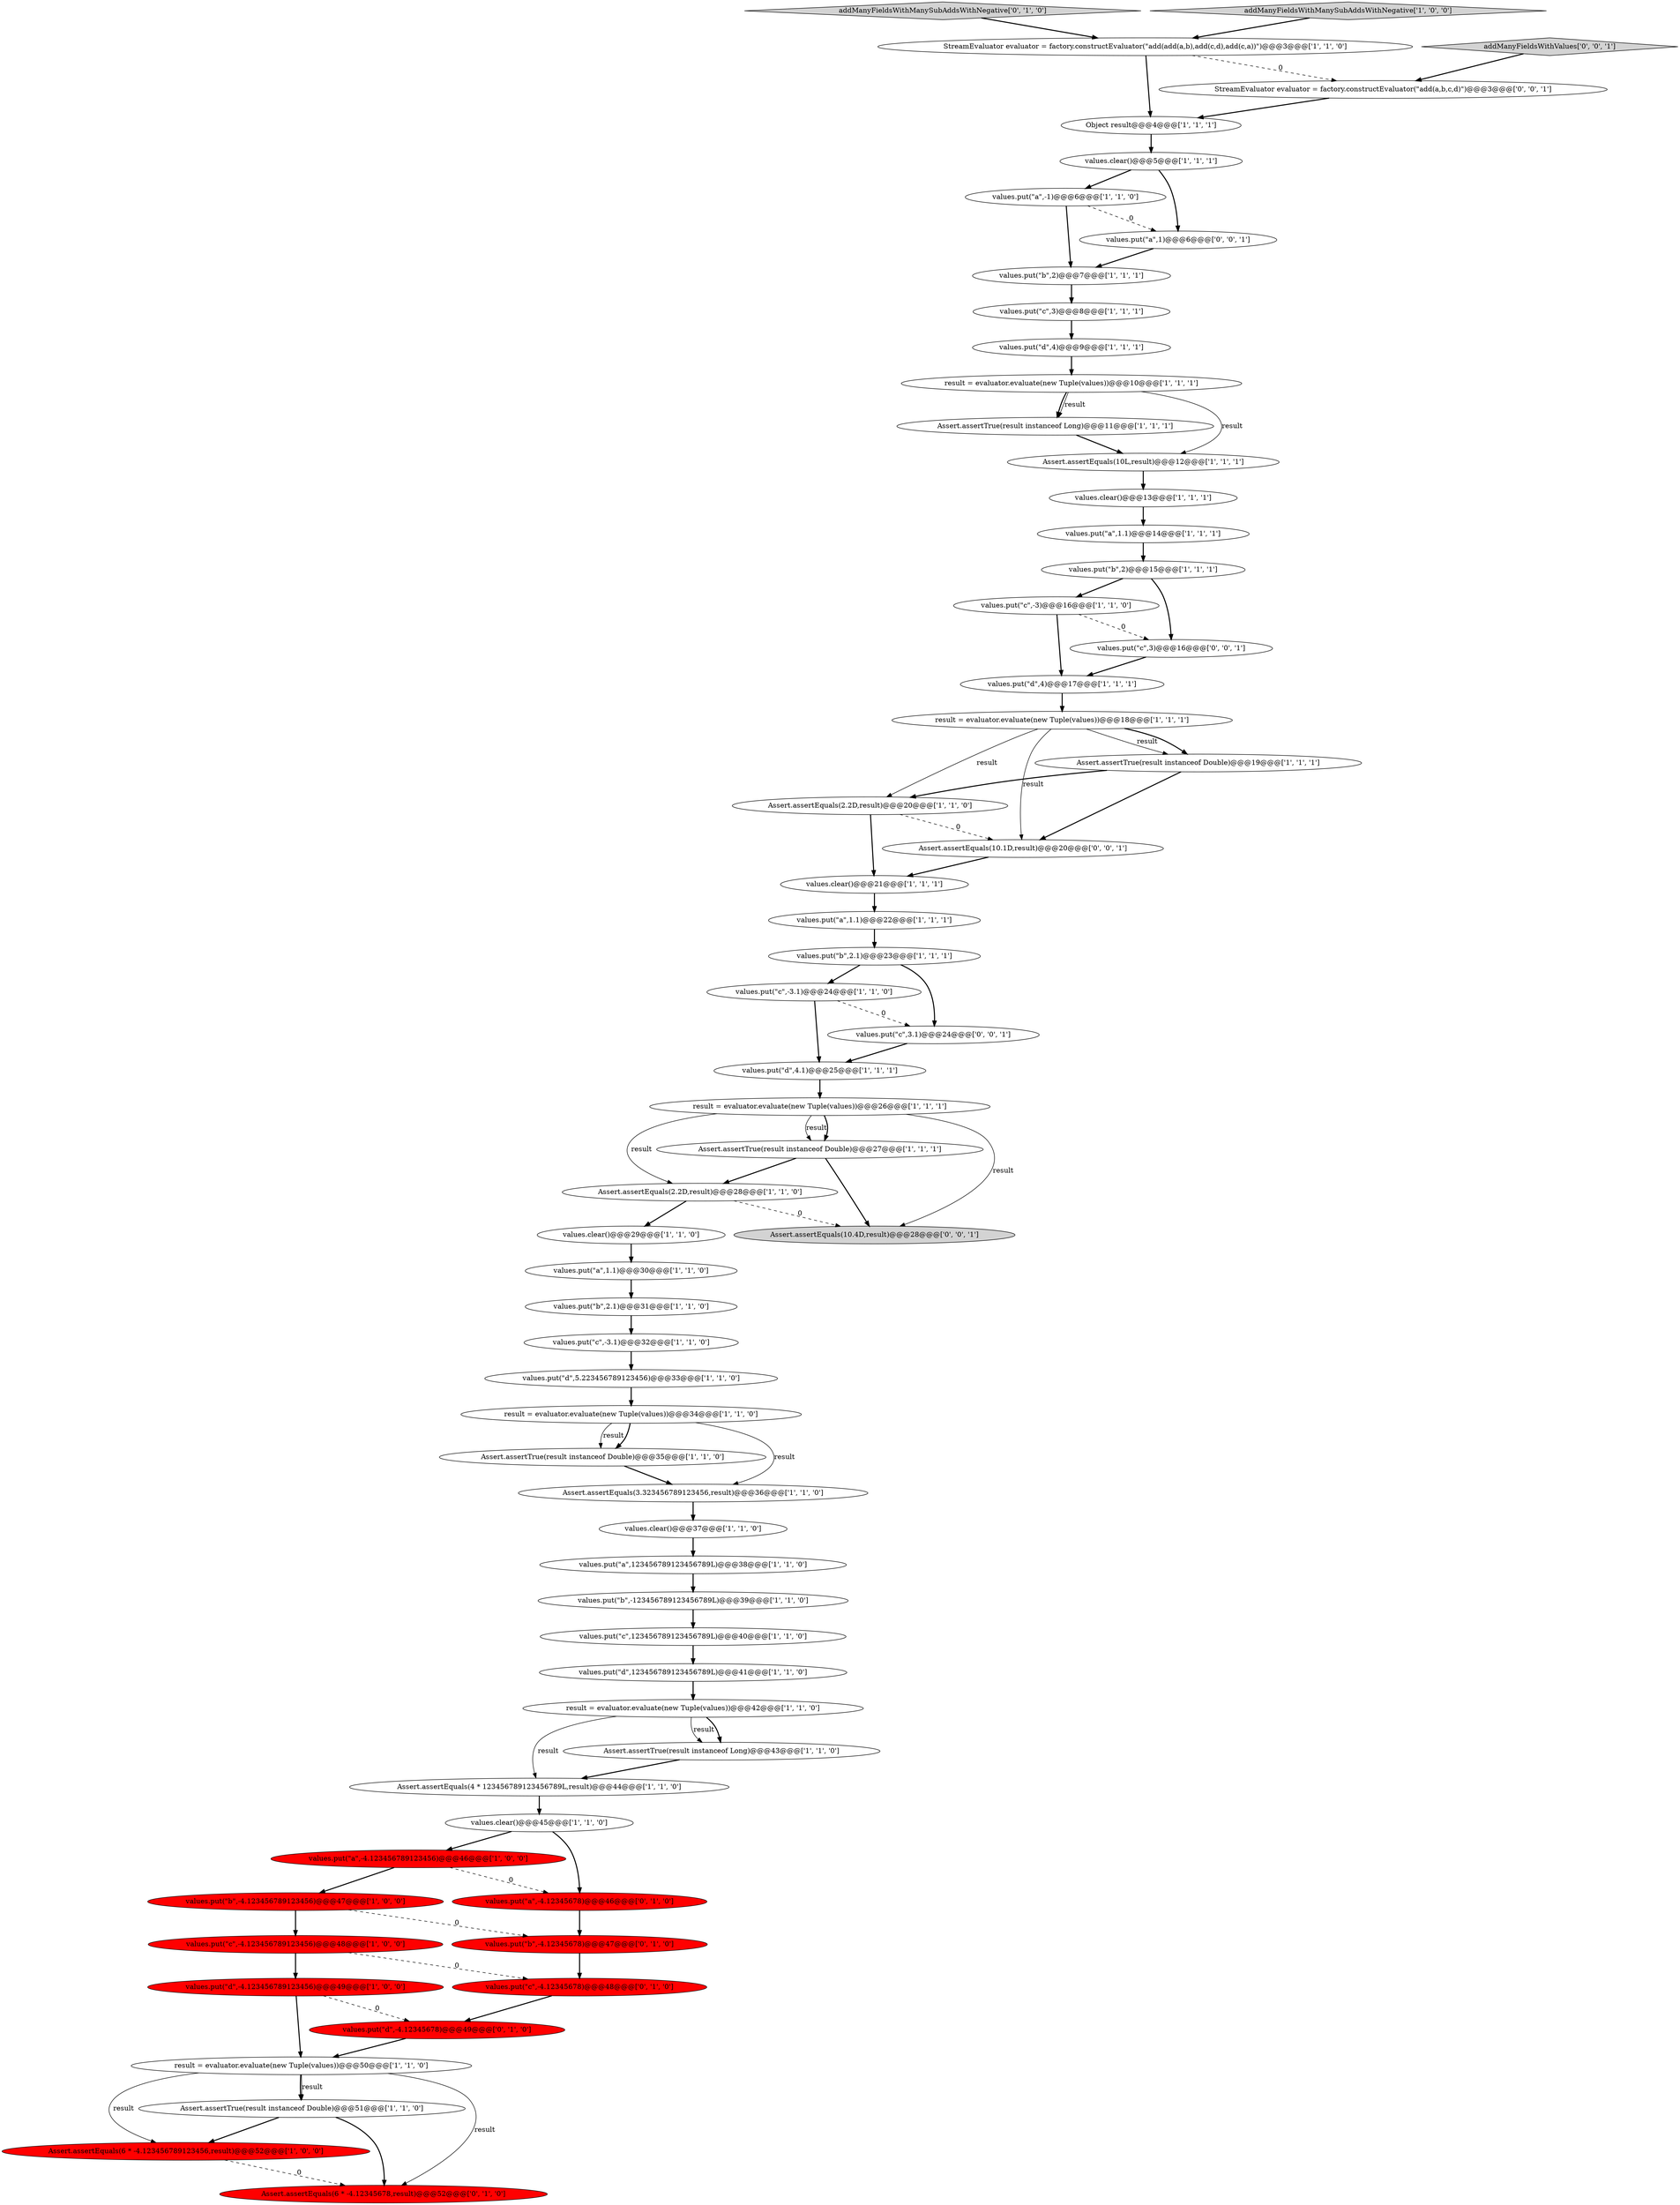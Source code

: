 digraph {
27 [style = filled, label = "StreamEvaluator evaluator = factory.constructEvaluator(\"add(add(a,b),add(c,d),add(c,a))\")@@@3@@@['1', '1', '0']", fillcolor = white, shape = ellipse image = "AAA0AAABBB1BBB"];
39 [style = filled, label = "values.put(\"c\",-3.1)@@@32@@@['1', '1', '0']", fillcolor = white, shape = ellipse image = "AAA0AAABBB1BBB"];
42 [style = filled, label = "Assert.assertTrue(result instanceof Double)@@@35@@@['1', '1', '0']", fillcolor = white, shape = ellipse image = "AAA0AAABBB1BBB"];
35 [style = filled, label = "Assert.assertEquals(10L,result)@@@12@@@['1', '1', '1']", fillcolor = white, shape = ellipse image = "AAA0AAABBB1BBB"];
21 [style = filled, label = "values.put(\"a\",-1)@@@6@@@['1', '1', '0']", fillcolor = white, shape = ellipse image = "AAA0AAABBB1BBB"];
1 [style = filled, label = "values.clear()@@@37@@@['1', '1', '0']", fillcolor = white, shape = ellipse image = "AAA0AAABBB1BBB"];
49 [style = filled, label = "values.put(\"b\",2.1)@@@23@@@['1', '1', '1']", fillcolor = white, shape = ellipse image = "AAA0AAABBB1BBB"];
54 [style = filled, label = "values.put(\"c\",-4.12345678)@@@48@@@['0', '1', '0']", fillcolor = red, shape = ellipse image = "AAA1AAABBB2BBB"];
33 [style = filled, label = "Assert.assertTrue(result instanceof Double)@@@27@@@['1', '1', '1']", fillcolor = white, shape = ellipse image = "AAA0AAABBB1BBB"];
59 [style = filled, label = "values.put(\"c\",3)@@@16@@@['0', '0', '1']", fillcolor = white, shape = ellipse image = "AAA0AAABBB3BBB"];
4 [style = filled, label = "values.put(\"c\",3)@@@8@@@['1', '1', '1']", fillcolor = white, shape = ellipse image = "AAA0AAABBB1BBB"];
45 [style = filled, label = "Assert.assertEquals(2.2D,result)@@@20@@@['1', '1', '0']", fillcolor = white, shape = ellipse image = "AAA0AAABBB1BBB"];
11 [style = filled, label = "Object result@@@4@@@['1', '1', '1']", fillcolor = white, shape = ellipse image = "AAA0AAABBB1BBB"];
29 [style = filled, label = "result = evaluator.evaluate(new Tuple(values))@@@26@@@['1', '1', '1']", fillcolor = white, shape = ellipse image = "AAA0AAABBB1BBB"];
60 [style = filled, label = "Assert.assertEquals(10.1D,result)@@@20@@@['0', '0', '1']", fillcolor = white, shape = ellipse image = "AAA0AAABBB3BBB"];
3 [style = filled, label = "values.put(\"d\",4)@@@17@@@['1', '1', '1']", fillcolor = white, shape = ellipse image = "AAA0AAABBB1BBB"];
13 [style = filled, label = "Assert.assertTrue(result instanceof Long)@@@11@@@['1', '1', '1']", fillcolor = white, shape = ellipse image = "AAA0AAABBB1BBB"];
55 [style = filled, label = "addManyFieldsWithManySubAddsWithNegative['0', '1', '0']", fillcolor = lightgray, shape = diamond image = "AAA0AAABBB2BBB"];
32 [style = filled, label = "values.put(\"d\",5.223456789123456)@@@33@@@['1', '1', '0']", fillcolor = white, shape = ellipse image = "AAA0AAABBB1BBB"];
52 [style = filled, label = "values.put(\"b\",-4.12345678)@@@47@@@['0', '1', '0']", fillcolor = red, shape = ellipse image = "AAA1AAABBB2BBB"];
28 [style = filled, label = "values.put(\"b\",2)@@@7@@@['1', '1', '1']", fillcolor = white, shape = ellipse image = "AAA0AAABBB1BBB"];
30 [style = filled, label = "result = evaluator.evaluate(new Tuple(values))@@@10@@@['1', '1', '1']", fillcolor = white, shape = ellipse image = "AAA0AAABBB1BBB"];
12 [style = filled, label = "Assert.assertTrue(result instanceof Double)@@@19@@@['1', '1', '1']", fillcolor = white, shape = ellipse image = "AAA0AAABBB1BBB"];
57 [style = filled, label = "values.put(\"a\",1)@@@6@@@['0', '0', '1']", fillcolor = white, shape = ellipse image = "AAA0AAABBB3BBB"];
0 [style = filled, label = "values.put(\"c\",-3.1)@@@24@@@['1', '1', '0']", fillcolor = white, shape = ellipse image = "AAA0AAABBB1BBB"];
16 [style = filled, label = "values.put(\"b\",-4.123456789123456)@@@47@@@['1', '0', '0']", fillcolor = red, shape = ellipse image = "AAA1AAABBB1BBB"];
20 [style = filled, label = "values.put(\"c\",123456789123456789L)@@@40@@@['1', '1', '0']", fillcolor = white, shape = ellipse image = "AAA0AAABBB1BBB"];
10 [style = filled, label = "Assert.assertEquals(4 * 123456789123456789L,result)@@@44@@@['1', '1', '0']", fillcolor = white, shape = ellipse image = "AAA0AAABBB1BBB"];
5 [style = filled, label = "values.put(\"d\",4.1)@@@25@@@['1', '1', '1']", fillcolor = white, shape = ellipse image = "AAA0AAABBB1BBB"];
37 [style = filled, label = "values.clear()@@@5@@@['1', '1', '1']", fillcolor = white, shape = ellipse image = "AAA0AAABBB1BBB"];
50 [style = filled, label = "values.clear()@@@21@@@['1', '1', '1']", fillcolor = white, shape = ellipse image = "AAA0AAABBB1BBB"];
63 [style = filled, label = "values.put(\"c\",3.1)@@@24@@@['0', '0', '1']", fillcolor = white, shape = ellipse image = "AAA0AAABBB3BBB"];
6 [style = filled, label = "values.put(\"d\",123456789123456789L)@@@41@@@['1', '1', '0']", fillcolor = white, shape = ellipse image = "AAA0AAABBB1BBB"];
56 [style = filled, label = "values.put(\"a\",-4.12345678)@@@46@@@['0', '1', '0']", fillcolor = red, shape = ellipse image = "AAA1AAABBB2BBB"];
8 [style = filled, label = "values.put(\"b\",-123456789123456789L)@@@39@@@['1', '1', '0']", fillcolor = white, shape = ellipse image = "AAA0AAABBB1BBB"];
46 [style = filled, label = "values.put(\"a\",1.1)@@@14@@@['1', '1', '1']", fillcolor = white, shape = ellipse image = "AAA0AAABBB1BBB"];
23 [style = filled, label = "result = evaluator.evaluate(new Tuple(values))@@@42@@@['1', '1', '0']", fillcolor = white, shape = ellipse image = "AAA0AAABBB1BBB"];
26 [style = filled, label = "values.put(\"a\",-4.123456789123456)@@@46@@@['1', '0', '0']", fillcolor = red, shape = ellipse image = "AAA1AAABBB1BBB"];
14 [style = filled, label = "values.put(\"b\",2.1)@@@31@@@['1', '1', '0']", fillcolor = white, shape = ellipse image = "AAA0AAABBB1BBB"];
17 [style = filled, label = "values.put(\"a\",1.1)@@@22@@@['1', '1', '1']", fillcolor = white, shape = ellipse image = "AAA0AAABBB1BBB"];
51 [style = filled, label = "Assert.assertEquals(6 * -4.12345678,result)@@@52@@@['0', '1', '0']", fillcolor = red, shape = ellipse image = "AAA1AAABBB2BBB"];
62 [style = filled, label = "Assert.assertEquals(10.4D,result)@@@28@@@['0', '0', '1']", fillcolor = lightgray, shape = ellipse image = "AAA0AAABBB3BBB"];
38 [style = filled, label = "Assert.assertEquals(6 * -4.123456789123456,result)@@@52@@@['1', '0', '0']", fillcolor = red, shape = ellipse image = "AAA1AAABBB1BBB"];
25 [style = filled, label = "values.put(\"d\",-4.123456789123456)@@@49@@@['1', '0', '0']", fillcolor = red, shape = ellipse image = "AAA1AAABBB1BBB"];
2 [style = filled, label = "values.clear()@@@45@@@['1', '1', '0']", fillcolor = white, shape = ellipse image = "AAA0AAABBB1BBB"];
48 [style = filled, label = "values.put(\"c\",-3)@@@16@@@['1', '1', '0']", fillcolor = white, shape = ellipse image = "AAA0AAABBB1BBB"];
58 [style = filled, label = "StreamEvaluator evaluator = factory.constructEvaluator(\"add(a,b,c,d)\")@@@3@@@['0', '0', '1']", fillcolor = white, shape = ellipse image = "AAA0AAABBB3BBB"];
36 [style = filled, label = "result = evaluator.evaluate(new Tuple(values))@@@50@@@['1', '1', '0']", fillcolor = white, shape = ellipse image = "AAA0AAABBB1BBB"];
44 [style = filled, label = "values.clear()@@@13@@@['1', '1', '1']", fillcolor = white, shape = ellipse image = "AAA0AAABBB1BBB"];
7 [style = filled, label = "Assert.assertEquals(3.323456789123456,result)@@@36@@@['1', '1', '0']", fillcolor = white, shape = ellipse image = "AAA0AAABBB1BBB"];
34 [style = filled, label = "values.clear()@@@29@@@['1', '1', '0']", fillcolor = white, shape = ellipse image = "AAA0AAABBB1BBB"];
22 [style = filled, label = "values.put(\"a\",123456789123456789L)@@@38@@@['1', '1', '0']", fillcolor = white, shape = ellipse image = "AAA0AAABBB1BBB"];
31 [style = filled, label = "values.put(\"b\",2)@@@15@@@['1', '1', '1']", fillcolor = white, shape = ellipse image = "AAA0AAABBB1BBB"];
41 [style = filled, label = "values.put(\"c\",-4.123456789123456)@@@48@@@['1', '0', '0']", fillcolor = red, shape = ellipse image = "AAA1AAABBB1BBB"];
43 [style = filled, label = "values.put(\"a\",1.1)@@@30@@@['1', '1', '0']", fillcolor = white, shape = ellipse image = "AAA0AAABBB1BBB"];
61 [style = filled, label = "addManyFieldsWithValues['0', '0', '1']", fillcolor = lightgray, shape = diamond image = "AAA0AAABBB3BBB"];
53 [style = filled, label = "values.put(\"d\",-4.12345678)@@@49@@@['0', '1', '0']", fillcolor = red, shape = ellipse image = "AAA1AAABBB2BBB"];
47 [style = filled, label = "Assert.assertTrue(result instanceof Long)@@@43@@@['1', '1', '0']", fillcolor = white, shape = ellipse image = "AAA0AAABBB1BBB"];
18 [style = filled, label = "Assert.assertEquals(2.2D,result)@@@28@@@['1', '1', '0']", fillcolor = white, shape = ellipse image = "AAA0AAABBB1BBB"];
19 [style = filled, label = "addManyFieldsWithManySubAddsWithNegative['1', '0', '0']", fillcolor = lightgray, shape = diamond image = "AAA0AAABBB1BBB"];
24 [style = filled, label = "values.put(\"d\",4)@@@9@@@['1', '1', '1']", fillcolor = white, shape = ellipse image = "AAA0AAABBB1BBB"];
9 [style = filled, label = "result = evaluator.evaluate(new Tuple(values))@@@18@@@['1', '1', '1']", fillcolor = white, shape = ellipse image = "AAA0AAABBB1BBB"];
15 [style = filled, label = "Assert.assertTrue(result instanceof Double)@@@51@@@['1', '1', '0']", fillcolor = white, shape = ellipse image = "AAA0AAABBB1BBB"];
40 [style = filled, label = "result = evaluator.evaluate(new Tuple(values))@@@34@@@['1', '1', '0']", fillcolor = white, shape = ellipse image = "AAA0AAABBB1BBB"];
2->26 [style = bold, label=""];
56->52 [style = bold, label=""];
48->3 [style = bold, label=""];
30->13 [style = bold, label=""];
12->45 [style = bold, label=""];
9->12 [style = solid, label="result"];
48->59 [style = dashed, label="0"];
46->31 [style = bold, label=""];
60->50 [style = bold, label=""];
47->10 [style = bold, label=""];
49->0 [style = bold, label=""];
30->13 [style = solid, label="result"];
0->63 [style = dashed, label="0"];
21->28 [style = bold, label=""];
24->30 [style = bold, label=""];
16->41 [style = bold, label=""];
22->8 [style = bold, label=""];
44->46 [style = bold, label=""];
53->36 [style = bold, label=""];
8->20 [style = bold, label=""];
33->18 [style = bold, label=""];
29->33 [style = solid, label="result"];
31->48 [style = bold, label=""];
54->53 [style = bold, label=""];
49->63 [style = bold, label=""];
29->62 [style = solid, label="result"];
58->11 [style = bold, label=""];
23->10 [style = solid, label="result"];
5->29 [style = bold, label=""];
15->38 [style = bold, label=""];
7->1 [style = bold, label=""];
63->5 [style = bold, label=""];
35->44 [style = bold, label=""];
25->36 [style = bold, label=""];
37->21 [style = bold, label=""];
11->37 [style = bold, label=""];
45->60 [style = dashed, label="0"];
36->51 [style = solid, label="result"];
26->16 [style = bold, label=""];
27->11 [style = bold, label=""];
21->57 [style = dashed, label="0"];
38->51 [style = dashed, label="0"];
23->47 [style = solid, label="result"];
55->27 [style = bold, label=""];
36->38 [style = solid, label="result"];
10->2 [style = bold, label=""];
42->7 [style = bold, label=""];
14->39 [style = bold, label=""];
12->60 [style = bold, label=""];
52->54 [style = bold, label=""];
30->35 [style = solid, label="result"];
4->24 [style = bold, label=""];
31->59 [style = bold, label=""];
16->52 [style = dashed, label="0"];
9->45 [style = solid, label="result"];
18->34 [style = bold, label=""];
6->23 [style = bold, label=""];
50->17 [style = bold, label=""];
25->53 [style = dashed, label="0"];
3->9 [style = bold, label=""];
27->58 [style = dashed, label="0"];
43->14 [style = bold, label=""];
17->49 [style = bold, label=""];
32->40 [style = bold, label=""];
39->32 [style = bold, label=""];
23->47 [style = bold, label=""];
9->12 [style = bold, label=""];
34->43 [style = bold, label=""];
59->3 [style = bold, label=""];
29->18 [style = solid, label="result"];
18->62 [style = dashed, label="0"];
0->5 [style = bold, label=""];
37->57 [style = bold, label=""];
33->62 [style = bold, label=""];
40->7 [style = solid, label="result"];
57->28 [style = bold, label=""];
36->15 [style = bold, label=""];
36->15 [style = solid, label="result"];
41->54 [style = dashed, label="0"];
20->6 [style = bold, label=""];
61->58 [style = bold, label=""];
1->22 [style = bold, label=""];
29->33 [style = bold, label=""];
45->50 [style = bold, label=""];
19->27 [style = bold, label=""];
41->25 [style = bold, label=""];
2->56 [style = bold, label=""];
40->42 [style = solid, label="result"];
9->60 [style = solid, label="result"];
13->35 [style = bold, label=""];
40->42 [style = bold, label=""];
28->4 [style = bold, label=""];
26->56 [style = dashed, label="0"];
15->51 [style = bold, label=""];
}
